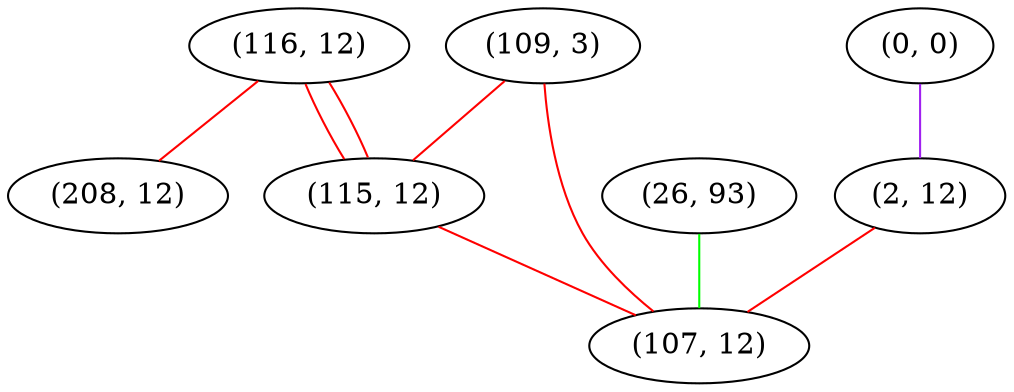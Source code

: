 graph "" {
"(116, 12)";
"(109, 3)";
"(26, 93)";
"(0, 0)";
"(115, 12)";
"(2, 12)";
"(107, 12)";
"(208, 12)";
"(116, 12)" -- "(115, 12)"  [color=red, key=0, weight=1];
"(116, 12)" -- "(115, 12)"  [color=red, key=1, weight=1];
"(116, 12)" -- "(208, 12)"  [color=red, key=0, weight=1];
"(109, 3)" -- "(115, 12)"  [color=red, key=0, weight=1];
"(109, 3)" -- "(107, 12)"  [color=red, key=0, weight=1];
"(26, 93)" -- "(107, 12)"  [color=green, key=0, weight=2];
"(0, 0)" -- "(2, 12)"  [color=purple, key=0, weight=4];
"(115, 12)" -- "(107, 12)"  [color=red, key=0, weight=1];
"(2, 12)" -- "(107, 12)"  [color=red, key=0, weight=1];
}
